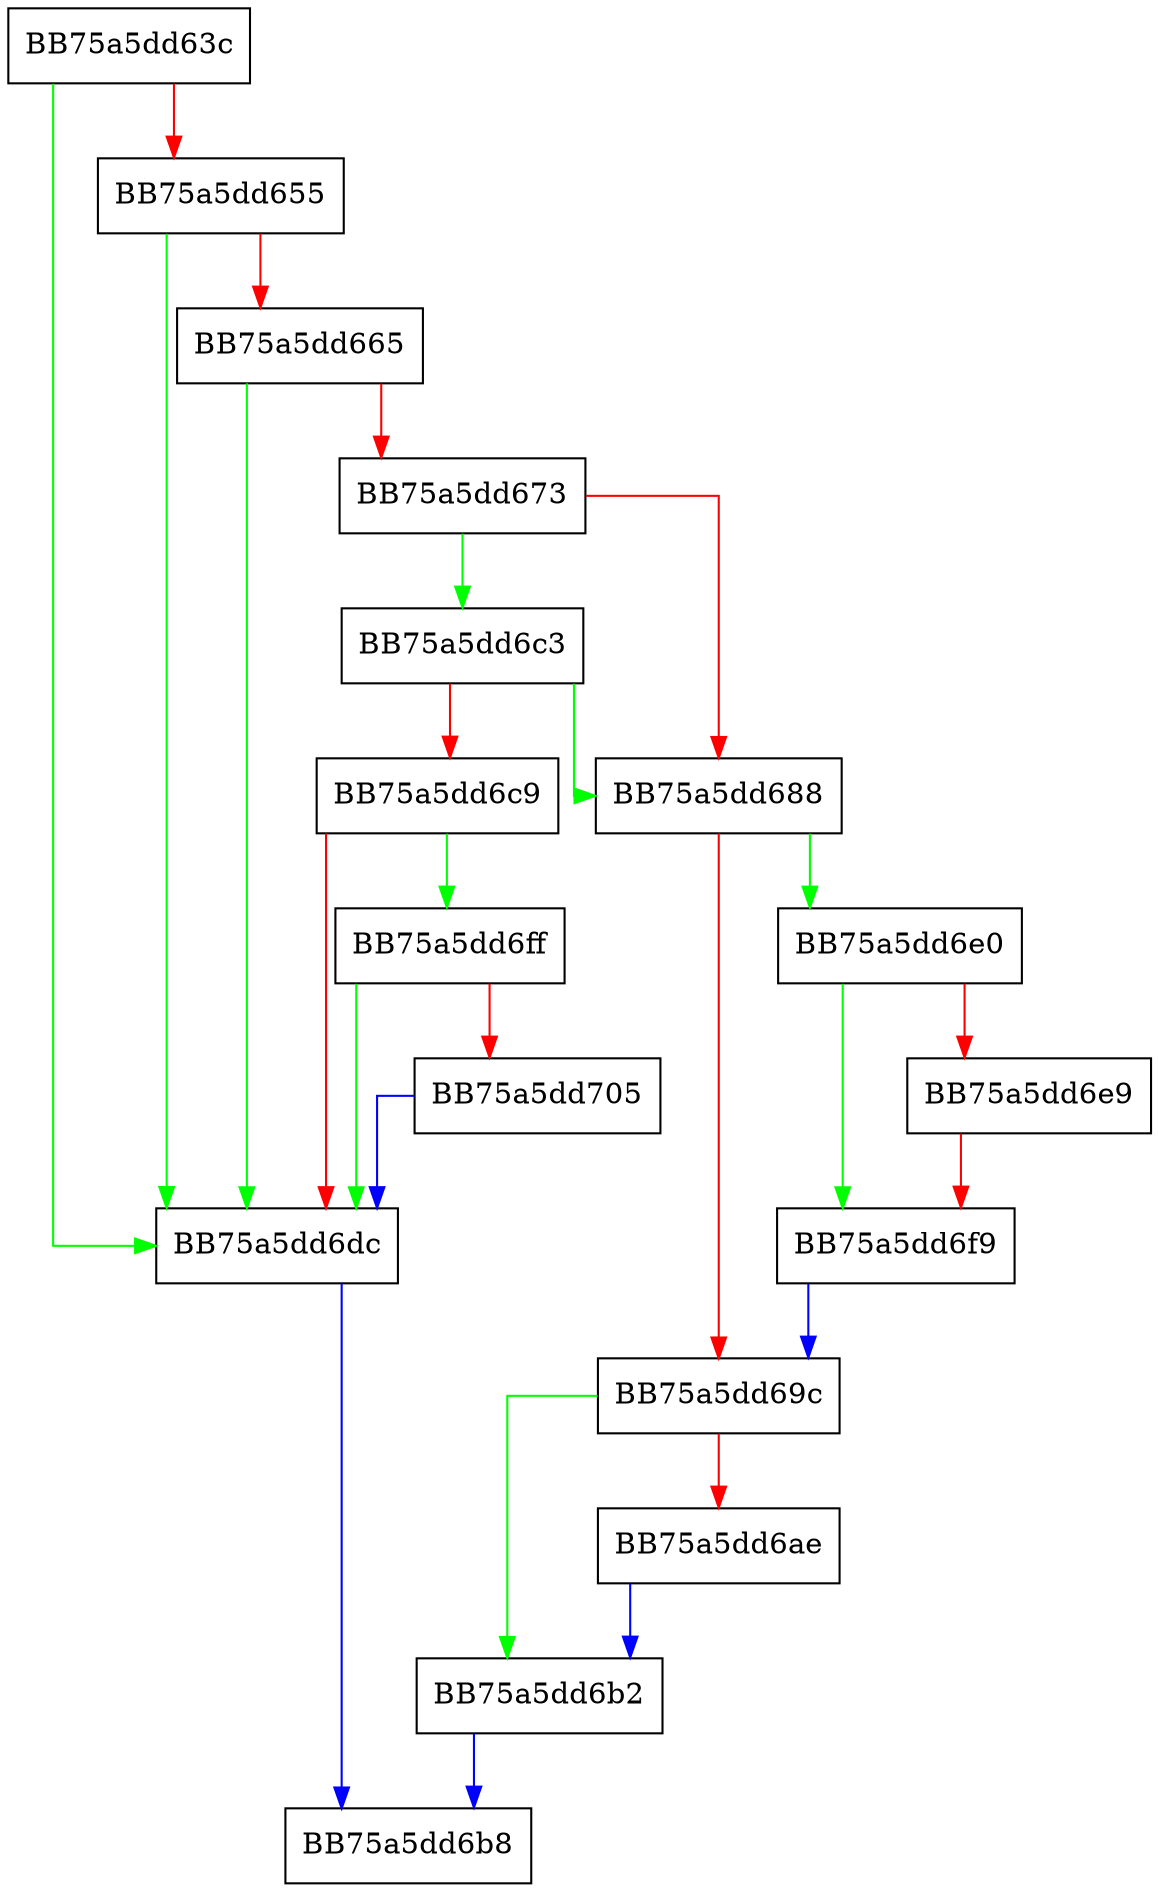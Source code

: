 digraph endDict {
  node [shape="box"];
  graph [splines=ortho];
  BB75a5dd63c -> BB75a5dd6dc [color="green"];
  BB75a5dd63c -> BB75a5dd655 [color="red"];
  BB75a5dd655 -> BB75a5dd6dc [color="green"];
  BB75a5dd655 -> BB75a5dd665 [color="red"];
  BB75a5dd665 -> BB75a5dd6dc [color="green"];
  BB75a5dd665 -> BB75a5dd673 [color="red"];
  BB75a5dd673 -> BB75a5dd6c3 [color="green"];
  BB75a5dd673 -> BB75a5dd688 [color="red"];
  BB75a5dd688 -> BB75a5dd6e0 [color="green"];
  BB75a5dd688 -> BB75a5dd69c [color="red"];
  BB75a5dd69c -> BB75a5dd6b2 [color="green"];
  BB75a5dd69c -> BB75a5dd6ae [color="red"];
  BB75a5dd6ae -> BB75a5dd6b2 [color="blue"];
  BB75a5dd6b2 -> BB75a5dd6b8 [color="blue"];
  BB75a5dd6c3 -> BB75a5dd688 [color="green"];
  BB75a5dd6c3 -> BB75a5dd6c9 [color="red"];
  BB75a5dd6c9 -> BB75a5dd6ff [color="green"];
  BB75a5dd6c9 -> BB75a5dd6dc [color="red"];
  BB75a5dd6dc -> BB75a5dd6b8 [color="blue"];
  BB75a5dd6e0 -> BB75a5dd6f9 [color="green"];
  BB75a5dd6e0 -> BB75a5dd6e9 [color="red"];
  BB75a5dd6e9 -> BB75a5dd6f9 [color="red"];
  BB75a5dd6f9 -> BB75a5dd69c [color="blue"];
  BB75a5dd6ff -> BB75a5dd6dc [color="green"];
  BB75a5dd6ff -> BB75a5dd705 [color="red"];
  BB75a5dd705 -> BB75a5dd6dc [color="blue"];
}